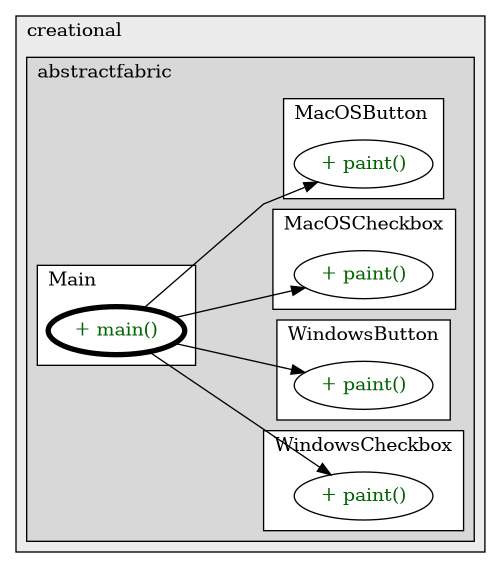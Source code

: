 @startuml

/' diagram meta data start
config=CallConfiguration;
{
  "rootMethod": "theory.practice2.creational.abstractfabric.before.Main#main(String[])",
  "projectClassification": {
    "searchMode": "OpenProject", // OpenProject, AllProjects
    "includedProjects": "",
    "pathEndKeywords": "*.impl",
    "isClientPath": "",
    "isClientName": "",
    "isTestPath": "",
    "isTestName": "",
    "isMappingPath": "",
    "isMappingName": "",
    "isDataAccessPath": "",
    "isDataAccessName": "",
    "isDataStructurePath": "",
    "isDataStructureName": "",
    "isInterfaceStructuresPath": "",
    "isInterfaceStructuresName": "",
    "isEntryPointPath": "",
    "isEntryPointName": "",
    "treatFinalFieldsAsMandatory": false
  },
  "graphRestriction": {
    "classPackageExcludeFilter": "",
    "classPackageIncludeFilter": "",
    "classNameExcludeFilter": "",
    "classNameIncludeFilter": "",
    "methodNameExcludeFilter": "",
    "methodNameIncludeFilter": "",
    "removeByInheritance": "", // inheritance/annotation based filtering is done in a second step
    "removeByAnnotation": "",
    "removeByClassPackage": "", // cleanup the graph after inheritance/annotation based filtering is done
    "removeByClassName": "",
    "cutMappings": false,
    "cutEnum": true,
    "cutTests": true,
    "cutClient": true,
    "cutDataAccess": true,
    "cutInterfaceStructures": true,
    "cutDataStructures": true,
    "cutGetterAndSetter": true,
    "cutConstructors": true
  },
  "graphTraversal": {
    "forwardDepth": 3,
    "backwardDepth": 3,
    "classPackageExcludeFilter": "",
    "classPackageIncludeFilter": "",
    "classNameExcludeFilter": "",
    "classNameIncludeFilter": "",
    "methodNameExcludeFilter": "",
    "methodNameIncludeFilter": "",
    "hideMappings": false,
    "hideDataStructures": false,
    "hidePrivateMethods": true,
    "hideInterfaceCalls": true, // indirection: implementation -> interface (is hidden) -> implementation
    "onlyShowApplicationEntryPoints": false, // root node is included
    "useMethodCallsForStructureDiagram": "ForwardOnly" // ForwardOnly, BothDirections, No
  },
  "details": {
    "aggregation": "GroupByClass", // ByClass, GroupByClass, None
    "showMethodParametersTypes": false,
    "showMethodParametersNames": false,
    "showMethodReturnType": false,
    "showPackageLevels": 2,
    "showCallOrder": false,
    "edgeMode": "MethodsOnly", // TypesOnly, MethodsOnly, TypesAndMethods, MethodsAndDirectTypeUsage
    "showDetailedClassStructure": false
  },
  "rootClass": "theory.practice2.creational.abstractfabric.before.Main",
  "extensionCallbackMethod": "" // qualified.class.name#methodName - signature: public static String method(String)
}
diagram meta data end '/



digraph g {
    rankdir="LR"
    splines=polyline
    

'nodes 
subgraph cluster_1373716298 { 
   	label=creational
	labeljust=l
	fillcolor="#ececec"
	style=filled
   
   subgraph cluster_1835886187 { 
   	label=abstractfabric
	labeljust=l
	fillcolor="#d8d8d8"
	style=filled
   
   subgraph cluster_1097163398 { 
   	label=WindowsCheckbox
	labeljust=l
	fillcolor=white
	style=filled
   
   WindowsCheckbox500341794XXXpaint0[
	label="+ paint()"
	style=filled
	fillcolor=white
	tooltip="WindowsCheckbox

null"
	fontcolor=darkgreen
];
} 

subgraph cluster_639654949 { 
   	label=Main
	labeljust=l
	fillcolor=white
	style=filled
   
   Main500341794XXXmain1859653459[
	label="+ main()"
	style=filled
	fillcolor=white
	tooltip="Main

null"
	penwidth=4
	fontcolor=darkgreen
];
} 

subgraph cluster_729066153 { 
   	label=WindowsButton
	labeljust=l
	fillcolor=white
	style=filled
   
   WindowsButton500341794XXXpaint0[
	label="+ paint()"
	style=filled
	fillcolor=white
	tooltip="WindowsButton

null"
	fontcolor=darkgreen
];
} 

subgraph cluster_796321942 { 
   	label=MacOSCheckbox
	labeljust=l
	fillcolor=white
	style=filled
   
   MacOSCheckbox500341794XXXpaint0[
	label="+ paint()"
	style=filled
	fillcolor=white
	tooltip="MacOSCheckbox

null"
	fontcolor=darkgreen
];
} 

subgraph cluster_899211417 { 
   	label=MacOSButton
	labeljust=l
	fillcolor=white
	style=filled
   
   MacOSButton500341794XXXpaint0[
	label="+ paint()"
	style=filled
	fillcolor=white
	tooltip="MacOSButton

null"
	fontcolor=darkgreen
];
} 
} 
} 

'edges    
Main500341794XXXmain1859653459 -> MacOSButton500341794XXXpaint0;
Main500341794XXXmain1859653459 -> MacOSCheckbox500341794XXXpaint0;
Main500341794XXXmain1859653459 -> WindowsButton500341794XXXpaint0;
Main500341794XXXmain1859653459 -> WindowsCheckbox500341794XXXpaint0;
    
}
@enduml